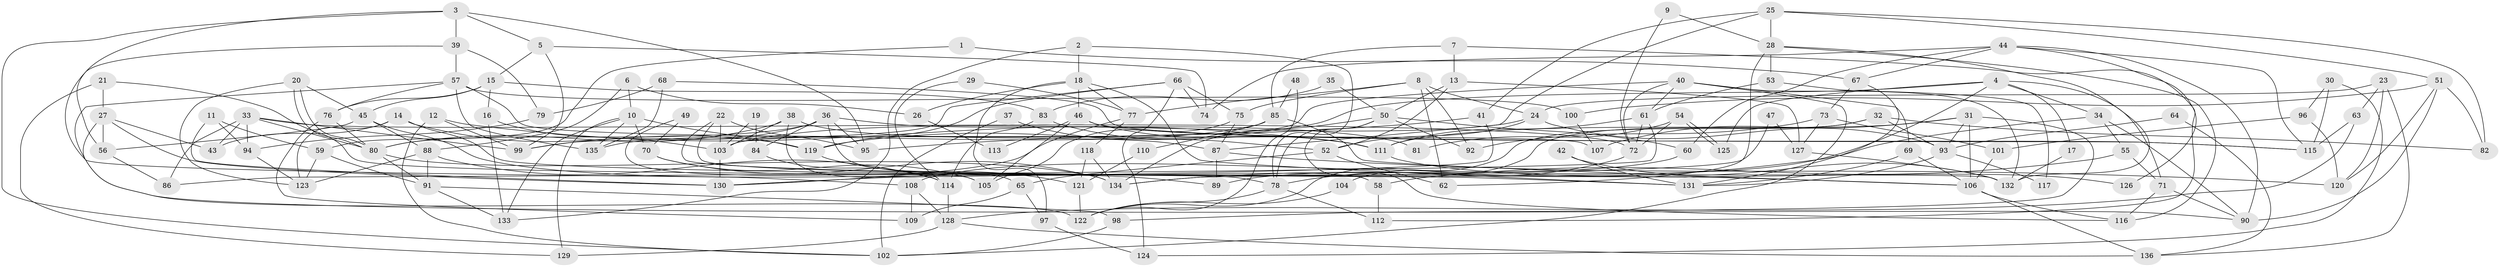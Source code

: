 // Generated by graph-tools (version 1.1) at 2025/11/02/27/25 16:11:22]
// undirected, 136 vertices, 272 edges
graph export_dot {
graph [start="1"]
  node [color=gray90,style=filled];
  1;
  2;
  3;
  4;
  5;
  6;
  7;
  8;
  9;
  10;
  11;
  12;
  13;
  14;
  15;
  16;
  17;
  18;
  19;
  20;
  21;
  22;
  23;
  24;
  25;
  26;
  27;
  28;
  29;
  30;
  31;
  32;
  33;
  34;
  35;
  36;
  37;
  38;
  39;
  40;
  41;
  42;
  43;
  44;
  45;
  46;
  47;
  48;
  49;
  50;
  51;
  52;
  53;
  54;
  55;
  56;
  57;
  58;
  59;
  60;
  61;
  62;
  63;
  64;
  65;
  66;
  67;
  68;
  69;
  70;
  71;
  72;
  73;
  74;
  75;
  76;
  77;
  78;
  79;
  80;
  81;
  82;
  83;
  84;
  85;
  86;
  87;
  88;
  89;
  90;
  91;
  92;
  93;
  94;
  95;
  96;
  97;
  98;
  99;
  100;
  101;
  102;
  103;
  104;
  105;
  106;
  107;
  108;
  109;
  110;
  111;
  112;
  113;
  114;
  115;
  116;
  117;
  118;
  119;
  120;
  121;
  122;
  123;
  124;
  125;
  126;
  127;
  128;
  129;
  130;
  131;
  132;
  133;
  134;
  135;
  136;
  1 -- 59;
  1 -- 67;
  2 -- 133;
  2 -- 18;
  2 -- 78;
  3 -- 56;
  3 -- 95;
  3 -- 5;
  3 -- 39;
  3 -- 102;
  4 -- 34;
  4 -- 89;
  4 -- 17;
  4 -- 71;
  4 -- 119;
  4 -- 125;
  5 -- 15;
  5 -- 74;
  5 -- 99;
  6 -- 10;
  6 -- 88;
  6 -- 26;
  7 -- 85;
  7 -- 13;
  7 -- 112;
  8 -- 75;
  8 -- 24;
  8 -- 62;
  8 -- 77;
  8 -- 92;
  9 -- 28;
  9 -- 72;
  10 -- 119;
  10 -- 129;
  10 -- 70;
  10 -- 133;
  10 -- 135;
  11 -- 130;
  11 -- 94;
  11 -- 59;
  12 -- 102;
  12 -- 111;
  12 -- 99;
  13 -- 52;
  13 -- 127;
  13 -- 50;
  14 -- 123;
  14 -- 119;
  14 -- 43;
  14 -- 106;
  15 -- 76;
  15 -- 83;
  15 -- 16;
  15 -- 45;
  16 -- 133;
  16 -- 103;
  17 -- 132;
  18 -- 97;
  18 -- 77;
  18 -- 26;
  18 -- 46;
  18 -- 131;
  19 -- 84;
  19 -- 103;
  20 -- 80;
  20 -- 80;
  20 -- 123;
  20 -- 45;
  21 -- 27;
  21 -- 78;
  21 -- 129;
  22 -- 131;
  22 -- 103;
  22 -- 95;
  22 -- 132;
  23 -- 24;
  23 -- 63;
  23 -- 120;
  23 -- 136;
  24 -- 103;
  24 -- 93;
  24 -- 52;
  25 -- 82;
  25 -- 51;
  25 -- 28;
  25 -- 41;
  25 -- 87;
  26 -- 113;
  27 -- 56;
  27 -- 43;
  27 -- 122;
  27 -- 130;
  28 -- 116;
  28 -- 53;
  28 -- 62;
  28 -- 132;
  29 -- 77;
  29 -- 114;
  30 -- 96;
  30 -- 115;
  30 -- 124;
  31 -- 106;
  31 -- 107;
  31 -- 93;
  31 -- 98;
  31 -- 111;
  32 -- 93;
  32 -- 122;
  32 -- 82;
  32 -- 104;
  33 -- 72;
  33 -- 99;
  33 -- 43;
  33 -- 80;
  33 -- 86;
  33 -- 94;
  34 -- 134;
  34 -- 90;
  34 -- 55;
  35 -- 83;
  35 -- 50;
  36 -- 99;
  36 -- 80;
  36 -- 58;
  36 -- 81;
  36 -- 84;
  36 -- 95;
  37 -- 102;
  37 -- 52;
  38 -- 80;
  38 -- 103;
  38 -- 65;
  38 -- 87;
  39 -- 57;
  39 -- 79;
  39 -- 108;
  40 -- 103;
  40 -- 132;
  40 -- 61;
  40 -- 69;
  40 -- 72;
  40 -- 102;
  41 -- 95;
  41 -- 130;
  42 -- 131;
  42 -- 132;
  44 -- 74;
  44 -- 90;
  44 -- 60;
  44 -- 67;
  44 -- 115;
  44 -- 126;
  45 -- 56;
  45 -- 88;
  45 -- 89;
  46 -- 111;
  46 -- 105;
  46 -- 113;
  46 -- 115;
  47 -- 134;
  47 -- 127;
  48 -- 122;
  48 -- 85;
  49 -- 105;
  49 -- 70;
  50 -- 134;
  50 -- 60;
  50 -- 78;
  50 -- 92;
  50 -- 116;
  51 -- 120;
  51 -- 90;
  51 -- 82;
  51 -- 100;
  52 -- 62;
  52 -- 65;
  53 -- 61;
  53 -- 117;
  54 -- 72;
  54 -- 125;
  54 -- 125;
  54 -- 81;
  55 -- 58;
  55 -- 71;
  56 -- 86;
  57 -- 135;
  57 -- 76;
  57 -- 90;
  57 -- 100;
  57 -- 107;
  58 -- 112;
  59 -- 91;
  59 -- 123;
  60 -- 108;
  61 -- 72;
  61 -- 86;
  61 -- 111;
  63 -- 115;
  63 -- 128;
  64 -- 93;
  64 -- 136;
  65 -- 97;
  65 -- 109;
  66 -- 99;
  66 -- 75;
  66 -- 74;
  66 -- 119;
  66 -- 124;
  67 -- 131;
  67 -- 73;
  68 -- 79;
  68 -- 115;
  68 -- 135;
  69 -- 106;
  69 -- 131;
  70 -- 134;
  70 -- 105;
  71 -- 90;
  71 -- 116;
  72 -- 78;
  73 -- 92;
  73 -- 101;
  73 -- 127;
  75 -- 87;
  75 -- 105;
  76 -- 80;
  76 -- 109;
  77 -- 130;
  77 -- 118;
  78 -- 112;
  78 -- 122;
  79 -- 94;
  80 -- 91;
  80 -- 134;
  83 -- 111;
  83 -- 114;
  84 -- 114;
  85 -- 106;
  85 -- 135;
  85 -- 110;
  87 -- 89;
  87 -- 120;
  88 -- 91;
  88 -- 114;
  88 -- 123;
  91 -- 98;
  91 -- 133;
  93 -- 131;
  93 -- 117;
  94 -- 123;
  96 -- 120;
  96 -- 101;
  97 -- 124;
  98 -- 102;
  100 -- 107;
  101 -- 106;
  103 -- 130;
  104 -- 122;
  106 -- 116;
  106 -- 136;
  108 -- 109;
  108 -- 128;
  110 -- 121;
  111 -- 126;
  114 -- 128;
  118 -- 121;
  118 -- 134;
  119 -- 121;
  121 -- 122;
  127 -- 132;
  128 -- 136;
  128 -- 129;
}

